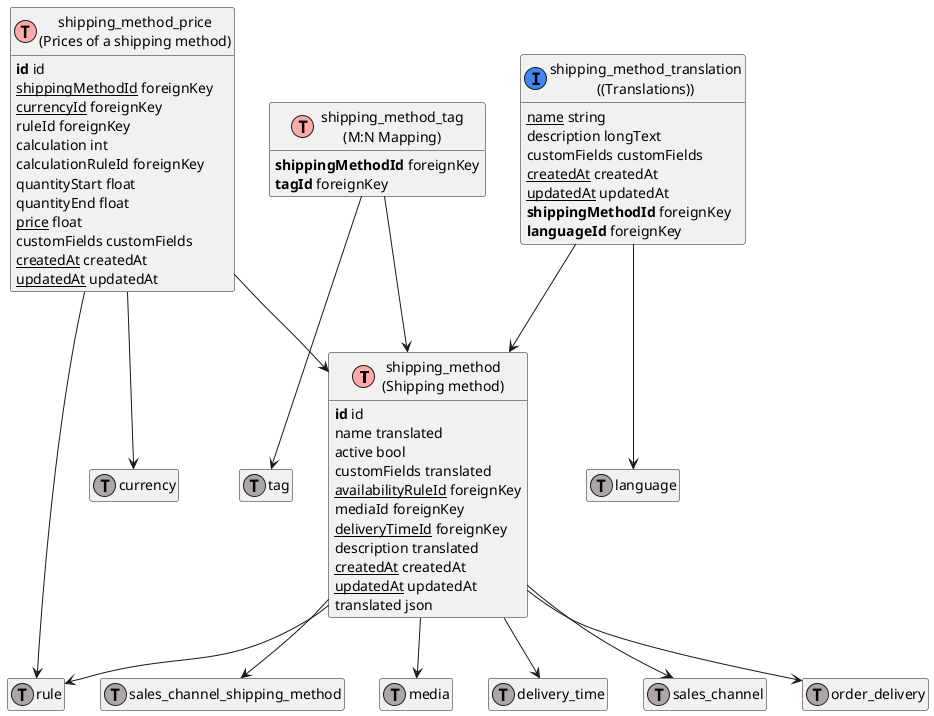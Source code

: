 @startuml
' uncomment the line below if you're using computer with a retina display
' skinparam dpi 300
!define Table(name,desc) class name as "desc" << (T,#FFAAAA) >>
!define ForeignTable(name,desc) class name as "desc" << (T,#ada6a6) >>
!define TranslationTable(name,desc) class name as "desc" << (I,#4286f4) >>
' we use bold for primary key
' green color for unique
' and underscore for not_null
!define primary_key(x) <b>x</b>
!define unique(x) <color:green>x</color>
!define not_null(x) <u>x</u>
' other tags available:
' <i></i>
' <back:COLOR></color>, where color is a color name or html color code
' (#FFAACC)
' see: http://plantuml.com/classes.html#More
hide methods
hide stereotypes
hide empty members
skinparam backgroundColor #FFFFFF

' entities

Table(ShopwareCoreCheckoutShippingShippingMethodDefinition, "shipping_method\n(Shipping method)") {
   primary_key(id) id
   name translated
   active bool
   customFields translated
   not_null(availabilityRuleId) foreignKey
   mediaId foreignKey
   not_null(deliveryTimeId) foreignKey
   description translated
   not_null(createdAt) createdAt
   not_null(updatedAt) updatedAt
   translated json
}
Table(ShopwareCoreCheckoutShippingAggregateShippingMethodTagShippingMethodTagDefinition, "shipping_method_tag\n(M:N Mapping)") {
   primary_key(shippingMethodId) foreignKey
   primary_key(tagId) foreignKey
}
Table(ShopwareCoreCheckoutShippingAggregateShippingMethodPriceShippingMethodPriceDefinition, "shipping_method_price\n(Prices of a shipping method)") {
   primary_key(id) id
   not_null(shippingMethodId) foreignKey
   not_null(currencyId) foreignKey
   ruleId foreignKey
   calculation int
   calculationRuleId foreignKey
   quantityStart float
   quantityEnd float
   not_null(price) float
   customFields customFields
   not_null(createdAt) createdAt
   not_null(updatedAt) updatedAt
}
TranslationTable(ShopwareCoreCheckoutShippingAggregateShippingMethodTranslationShippingMethodTranslationDefinition, "shipping_method_translation\n((Translations))") {
   not_null(name) string
   description longText
   customFields customFields
   not_null(createdAt) createdAt
   not_null(updatedAt) updatedAt
   primary_key(shippingMethodId) foreignKey
   primary_key(languageId) foreignKey
}
ForeignTable(ShopwareCoreContentDeliveryTimeDeliveryTimeDefinition, "delivery_time") {
}
ForeignTable(ShopwareCoreSystemSalesChannelSalesChannelDefinition, "sales_channel") {
}
ForeignTable(ShopwareCoreCheckoutOrderAggregateOrderDeliveryOrderDeliveryDefinition, "order_delivery") {
}
ForeignTable(ShopwareCoreSystemSalesChannelAggregateSalesChannelShippingMethodSalesChannelShippingMethodDefinition, "sales_channel_shipping_method") {
}
ForeignTable(ShopwareCoreContentRuleRuleDefinition, "rule") {
}
ForeignTable(ShopwareCoreContentMediaMediaDefinition, "media") {
}
ForeignTable(ShopwareCoreSystemTagTagDefinition, "tag") {
}
ForeignTable(ShopwareCoreSystemCurrencyCurrencyDefinition, "currency") {
}
ForeignTable(ShopwareCoreFrameworkLanguageLanguageDefinition, "language") {
}

' relationshipd

ShopwareCoreCheckoutShippingShippingMethodDefinition --> ShopwareCoreContentDeliveryTimeDeliveryTimeDefinition
ShopwareCoreCheckoutShippingShippingMethodDefinition --> ShopwareCoreSystemSalesChannelSalesChannelDefinition
ShopwareCoreCheckoutShippingShippingMethodDefinition --> ShopwareCoreCheckoutOrderAggregateOrderDeliveryOrderDeliveryDefinition
ShopwareCoreCheckoutShippingAggregateShippingMethodTranslationShippingMethodTranslationDefinition --> ShopwareCoreCheckoutShippingShippingMethodDefinition
ShopwareCoreCheckoutShippingShippingMethodDefinition --> ShopwareCoreSystemSalesChannelAggregateSalesChannelShippingMethodSalesChannelShippingMethodDefinition
ShopwareCoreCheckoutShippingShippingMethodDefinition --> ShopwareCoreContentRuleRuleDefinition
ShopwareCoreCheckoutShippingAggregateShippingMethodPriceShippingMethodPriceDefinition --> ShopwareCoreCheckoutShippingShippingMethodDefinition
ShopwareCoreCheckoutShippingShippingMethodDefinition --> ShopwareCoreContentMediaMediaDefinition
ShopwareCoreCheckoutShippingAggregateShippingMethodTagShippingMethodTagDefinition --> ShopwareCoreCheckoutShippingShippingMethodDefinition
ShopwareCoreCheckoutShippingAggregateShippingMethodTagShippingMethodTagDefinition --> ShopwareCoreSystemTagTagDefinition
ShopwareCoreCheckoutShippingAggregateShippingMethodPriceShippingMethodPriceDefinition --> ShopwareCoreSystemCurrencyCurrencyDefinition
ShopwareCoreCheckoutShippingAggregateShippingMethodPriceShippingMethodPriceDefinition --> ShopwareCoreContentRuleRuleDefinition
ShopwareCoreCheckoutShippingAggregateShippingMethodTranslationShippingMethodTranslationDefinition --> ShopwareCoreFrameworkLanguageLanguageDefinition
@enduml
